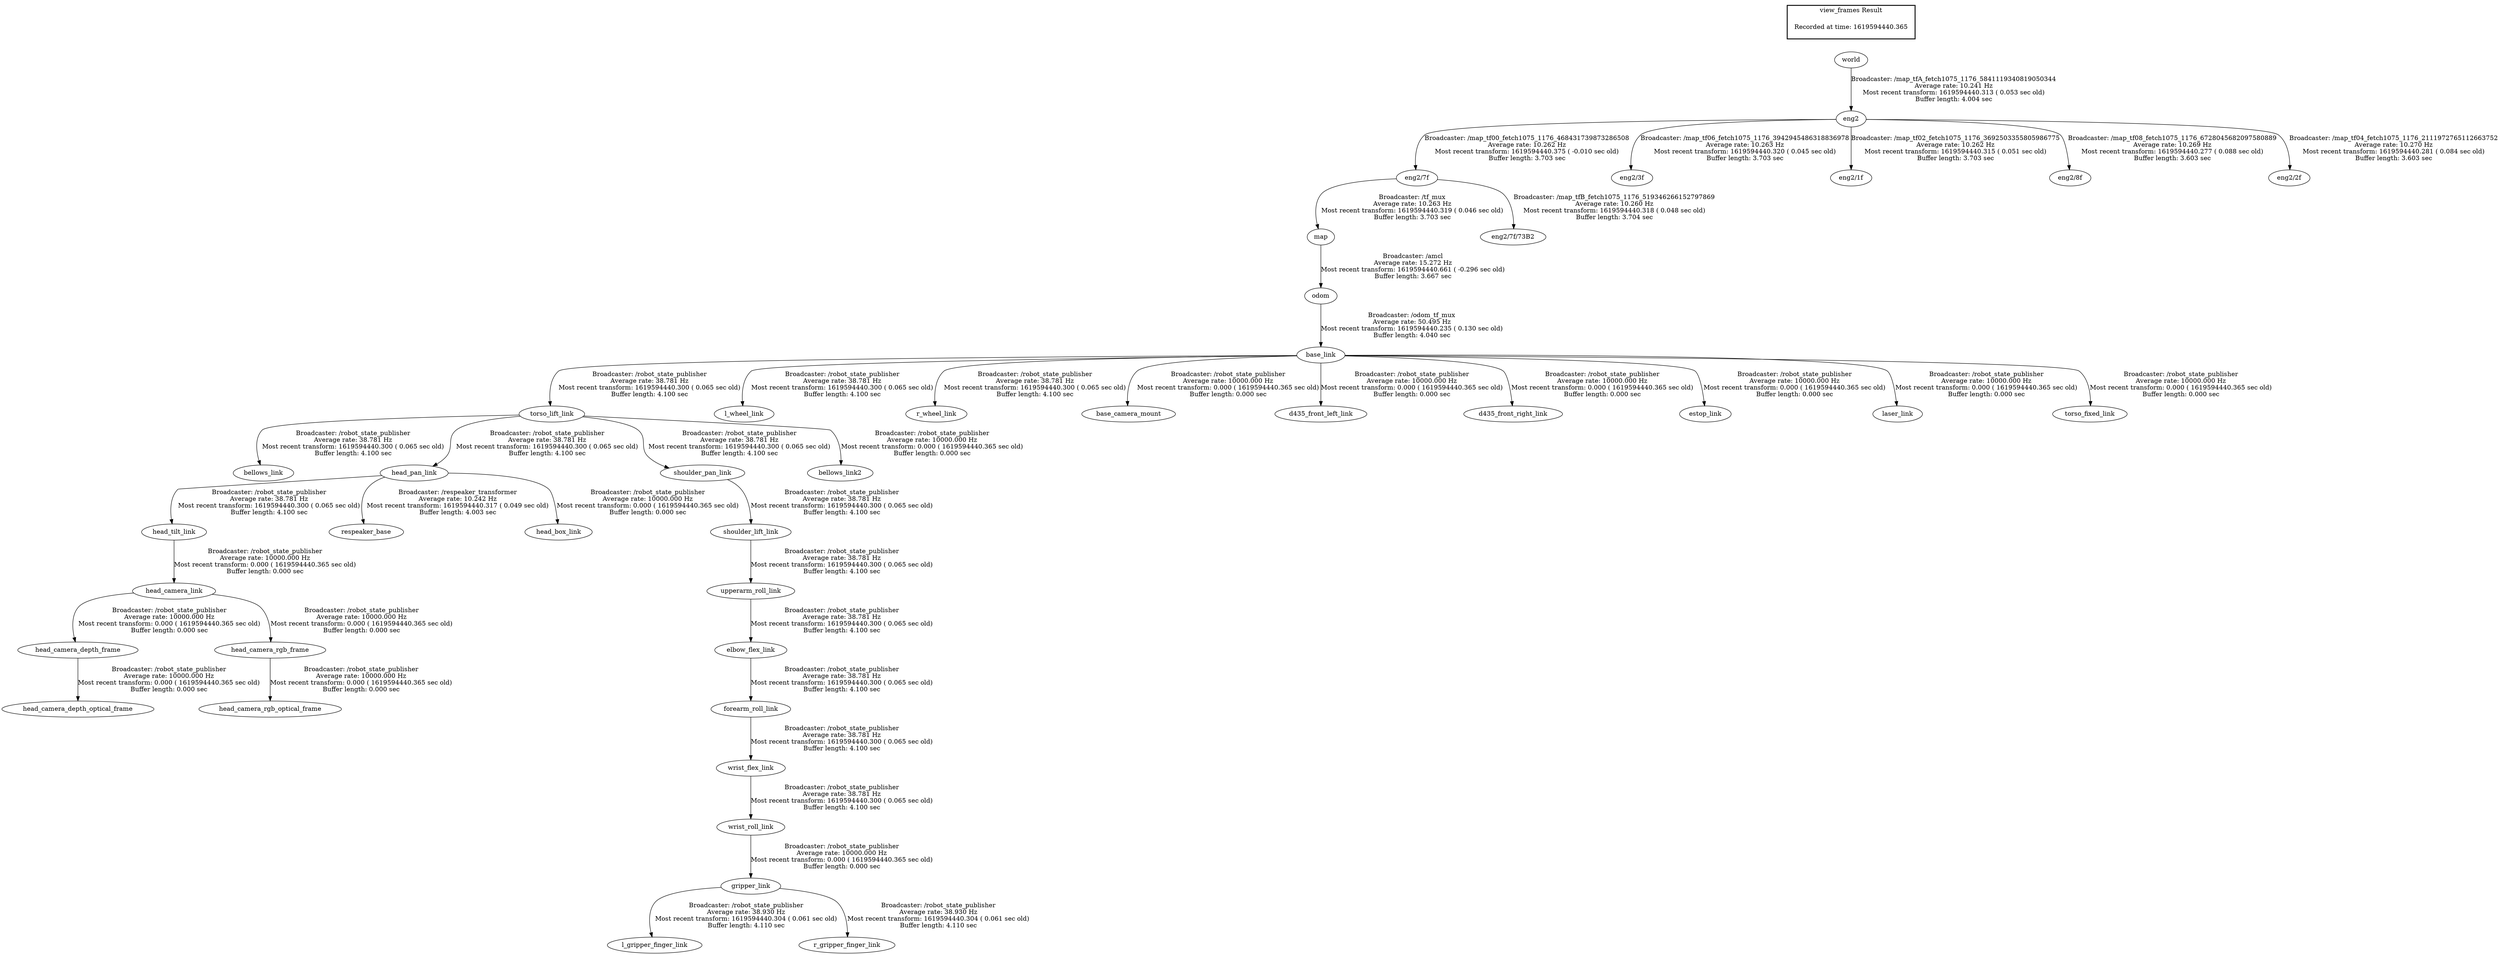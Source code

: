 digraph G {
"gripper_link" -> "l_gripper_finger_link"[label="Broadcaster: /robot_state_publisher\nAverage rate: 38.930 Hz\nMost recent transform: 1619594440.304 ( 0.061 sec old)\nBuffer length: 4.110 sec\n"];
"wrist_roll_link" -> "gripper_link"[label="Broadcaster: /robot_state_publisher\nAverage rate: 10000.000 Hz\nMost recent transform: 0.000 ( 1619594440.365 sec old)\nBuffer length: 0.000 sec\n"];
"gripper_link" -> "r_gripper_finger_link"[label="Broadcaster: /robot_state_publisher\nAverage rate: 38.930 Hz\nMost recent transform: 1619594440.304 ( 0.061 sec old)\nBuffer length: 4.110 sec\n"];
"torso_lift_link" -> "bellows_link"[label="Broadcaster: /robot_state_publisher\nAverage rate: 38.781 Hz\nMost recent transform: 1619594440.300 ( 0.065 sec old)\nBuffer length: 4.100 sec\n"];
"base_link" -> "torso_lift_link"[label="Broadcaster: /robot_state_publisher\nAverage rate: 38.781 Hz\nMost recent transform: 1619594440.300 ( 0.065 sec old)\nBuffer length: 4.100 sec\n"];
"upperarm_roll_link" -> "elbow_flex_link"[label="Broadcaster: /robot_state_publisher\nAverage rate: 38.781 Hz\nMost recent transform: 1619594440.300 ( 0.065 sec old)\nBuffer length: 4.100 sec\n"];
"shoulder_lift_link" -> "upperarm_roll_link"[label="Broadcaster: /robot_state_publisher\nAverage rate: 38.781 Hz\nMost recent transform: 1619594440.300 ( 0.065 sec old)\nBuffer length: 4.100 sec\n"];
"elbow_flex_link" -> "forearm_roll_link"[label="Broadcaster: /robot_state_publisher\nAverage rate: 38.781 Hz\nMost recent transform: 1619594440.300 ( 0.065 sec old)\nBuffer length: 4.100 sec\n"];
"torso_lift_link" -> "head_pan_link"[label="Broadcaster: /robot_state_publisher\nAverage rate: 38.781 Hz\nMost recent transform: 1619594440.300 ( 0.065 sec old)\nBuffer length: 4.100 sec\n"];
"head_pan_link" -> "head_tilt_link"[label="Broadcaster: /robot_state_publisher\nAverage rate: 38.781 Hz\nMost recent transform: 1619594440.300 ( 0.065 sec old)\nBuffer length: 4.100 sec\n"];
"base_link" -> "l_wheel_link"[label="Broadcaster: /robot_state_publisher\nAverage rate: 38.781 Hz\nMost recent transform: 1619594440.300 ( 0.065 sec old)\nBuffer length: 4.100 sec\n"];
"odom" -> "base_link"[label="Broadcaster: /odom_tf_mux\nAverage rate: 50.495 Hz\nMost recent transform: 1619594440.235 ( 0.130 sec old)\nBuffer length: 4.040 sec\n"];
"base_link" -> "r_wheel_link"[label="Broadcaster: /robot_state_publisher\nAverage rate: 38.781 Hz\nMost recent transform: 1619594440.300 ( 0.065 sec old)\nBuffer length: 4.100 sec\n"];
"shoulder_pan_link" -> "shoulder_lift_link"[label="Broadcaster: /robot_state_publisher\nAverage rate: 38.781 Hz\nMost recent transform: 1619594440.300 ( 0.065 sec old)\nBuffer length: 4.100 sec\n"];
"torso_lift_link" -> "shoulder_pan_link"[label="Broadcaster: /robot_state_publisher\nAverage rate: 38.781 Hz\nMost recent transform: 1619594440.300 ( 0.065 sec old)\nBuffer length: 4.100 sec\n"];
"forearm_roll_link" -> "wrist_flex_link"[label="Broadcaster: /robot_state_publisher\nAverage rate: 38.781 Hz\nMost recent transform: 1619594440.300 ( 0.065 sec old)\nBuffer length: 4.100 sec\n"];
"wrist_flex_link" -> "wrist_roll_link"[label="Broadcaster: /robot_state_publisher\nAverage rate: 38.781 Hz\nMost recent transform: 1619594440.300 ( 0.065 sec old)\nBuffer length: 4.100 sec\n"];
"map" -> "odom"[label="Broadcaster: /amcl\nAverage rate: 15.272 Hz\nMost recent transform: 1619594440.661 ( -0.296 sec old)\nBuffer length: 3.667 sec\n"];
"head_pan_link" -> "respeaker_base"[label="Broadcaster: /respeaker_transformer\nAverage rate: 10.242 Hz\nMost recent transform: 1619594440.317 ( 0.049 sec old)\nBuffer length: 4.003 sec\n"];
"world" -> "eng2"[label="Broadcaster: /map_tfA_fetch1075_1176_5841119340819050344\nAverage rate: 10.241 Hz\nMost recent transform: 1619594440.313 ( 0.053 sec old)\nBuffer length: 4.004 sec\n"];
"eng2" -> "eng2/7f"[label="Broadcaster: /map_tf00_fetch1075_1176_468431739873286508\nAverage rate: 10.262 Hz\nMost recent transform: 1619594440.375 ( -0.010 sec old)\nBuffer length: 3.703 sec\n"];
"eng2" -> "eng2/3f"[label="Broadcaster: /map_tf06_fetch1075_1176_3942945486318836978\nAverage rate: 10.263 Hz\nMost recent transform: 1619594440.320 ( 0.045 sec old)\nBuffer length: 3.703 sec\n"];
"eng2" -> "eng2/1f"[label="Broadcaster: /map_tf02_fetch1075_1176_3692503355805986775\nAverage rate: 10.262 Hz\nMost recent transform: 1619594440.315 ( 0.051 sec old)\nBuffer length: 3.703 sec\n"];
"eng2" -> "eng2/8f"[label="Broadcaster: /map_tf08_fetch1075_1176_6728045682097580889\nAverage rate: 10.269 Hz\nMost recent transform: 1619594440.277 ( 0.088 sec old)\nBuffer length: 3.603 sec\n"];
"eng2" -> "eng2/2f"[label="Broadcaster: /map_tf04_fetch1075_1176_2111972765112663752\nAverage rate: 10.270 Hz\nMost recent transform: 1619594440.281 ( 0.084 sec old)\nBuffer length: 3.603 sec\n"];
"eng2/7f" -> "map"[label="Broadcaster: /tf_mux\nAverage rate: 10.263 Hz\nMost recent transform: 1619594440.319 ( 0.046 sec old)\nBuffer length: 3.703 sec\n"];
"eng2/7f" -> "eng2/7f/73B2"[label="Broadcaster: /map_tfB_fetch1075_1176_519346266152797869\nAverage rate: 10.260 Hz\nMost recent transform: 1619594440.318 ( 0.048 sec old)\nBuffer length: 3.704 sec\n"];
"base_link" -> "base_camera_mount"[label="Broadcaster: /robot_state_publisher\nAverage rate: 10000.000 Hz\nMost recent transform: 0.000 ( 1619594440.365 sec old)\nBuffer length: 0.000 sec\n"];
"base_link" -> "d435_front_left_link"[label="Broadcaster: /robot_state_publisher\nAverage rate: 10000.000 Hz\nMost recent transform: 0.000 ( 1619594440.365 sec old)\nBuffer length: 0.000 sec\n"];
"base_link" -> "d435_front_right_link"[label="Broadcaster: /robot_state_publisher\nAverage rate: 10000.000 Hz\nMost recent transform: 0.000 ( 1619594440.365 sec old)\nBuffer length: 0.000 sec\n"];
"torso_lift_link" -> "bellows_link2"[label="Broadcaster: /robot_state_publisher\nAverage rate: 10000.000 Hz\nMost recent transform: 0.000 ( 1619594440.365 sec old)\nBuffer length: 0.000 sec\n"];
"base_link" -> "estop_link"[label="Broadcaster: /robot_state_publisher\nAverage rate: 10000.000 Hz\nMost recent transform: 0.000 ( 1619594440.365 sec old)\nBuffer length: 0.000 sec\n"];
"head_pan_link" -> "head_box_link"[label="Broadcaster: /robot_state_publisher\nAverage rate: 10000.000 Hz\nMost recent transform: 0.000 ( 1619594440.365 sec old)\nBuffer length: 0.000 sec\n"];
"head_camera_link" -> "head_camera_depth_frame"[label="Broadcaster: /robot_state_publisher\nAverage rate: 10000.000 Hz\nMost recent transform: 0.000 ( 1619594440.365 sec old)\nBuffer length: 0.000 sec\n"];
"head_tilt_link" -> "head_camera_link"[label="Broadcaster: /robot_state_publisher\nAverage rate: 10000.000 Hz\nMost recent transform: 0.000 ( 1619594440.365 sec old)\nBuffer length: 0.000 sec\n"];
"head_camera_depth_frame" -> "head_camera_depth_optical_frame"[label="Broadcaster: /robot_state_publisher\nAverage rate: 10000.000 Hz\nMost recent transform: 0.000 ( 1619594440.365 sec old)\nBuffer length: 0.000 sec\n"];
"head_camera_link" -> "head_camera_rgb_frame"[label="Broadcaster: /robot_state_publisher\nAverage rate: 10000.000 Hz\nMost recent transform: 0.000 ( 1619594440.365 sec old)\nBuffer length: 0.000 sec\n"];
"head_camera_rgb_frame" -> "head_camera_rgb_optical_frame"[label="Broadcaster: /robot_state_publisher\nAverage rate: 10000.000 Hz\nMost recent transform: 0.000 ( 1619594440.365 sec old)\nBuffer length: 0.000 sec\n"];
"base_link" -> "laser_link"[label="Broadcaster: /robot_state_publisher\nAverage rate: 10000.000 Hz\nMost recent transform: 0.000 ( 1619594440.365 sec old)\nBuffer length: 0.000 sec\n"];
"base_link" -> "torso_fixed_link"[label="Broadcaster: /robot_state_publisher\nAverage rate: 10000.000 Hz\nMost recent transform: 0.000 ( 1619594440.365 sec old)\nBuffer length: 0.000 sec\n"];
edge [style=invis];
 subgraph cluster_legend { style=bold; color=black; label ="view_frames Result";
"Recorded at time: 1619594440.365"[ shape=plaintext ] ;
 }->"world";
}